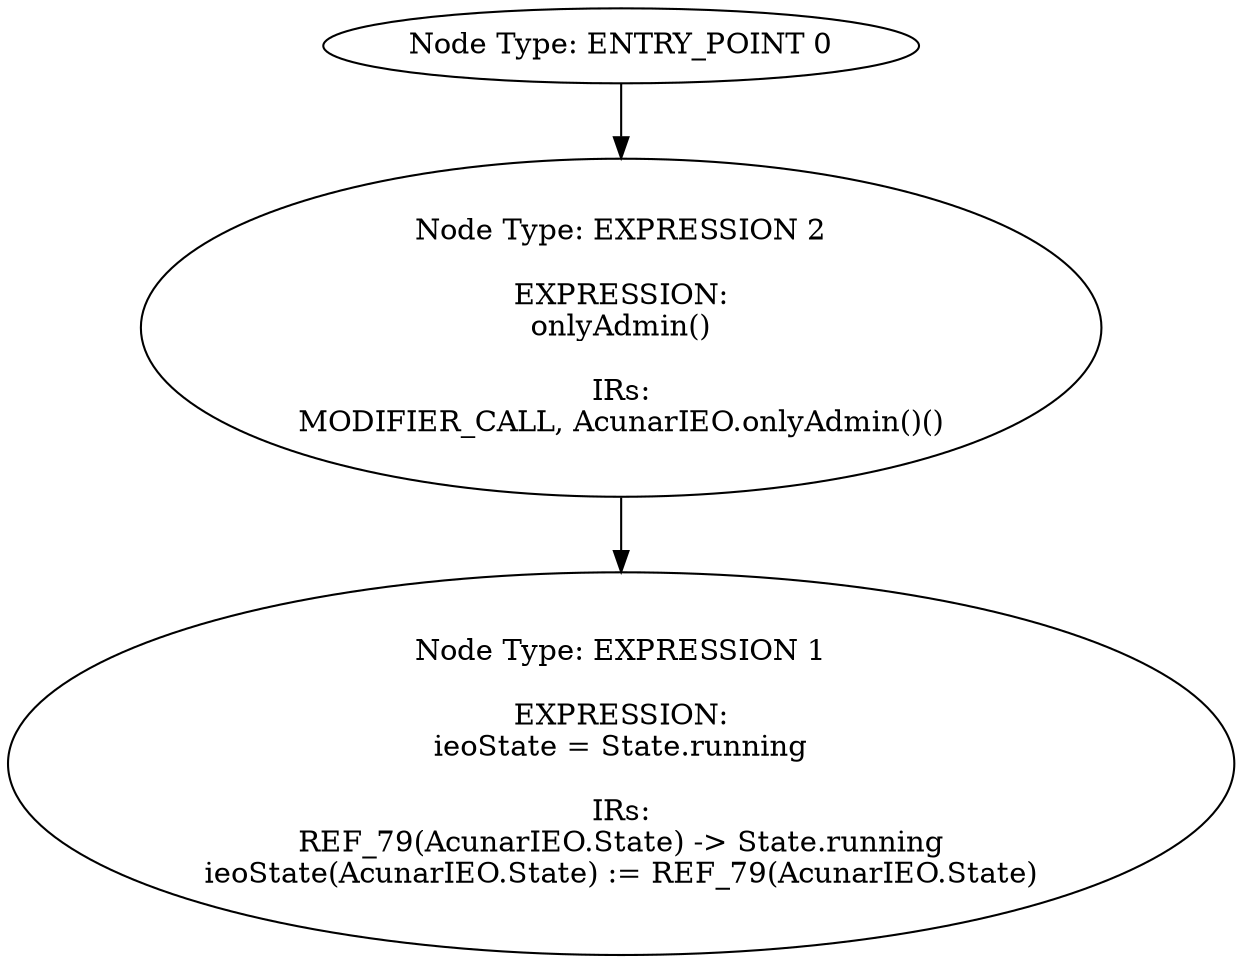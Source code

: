 digraph{
0[label="Node Type: ENTRY_POINT 0
"];
0->2;
1[label="Node Type: EXPRESSION 1

EXPRESSION:
ieoState = State.running

IRs:
REF_79(AcunarIEO.State) -> State.running
ieoState(AcunarIEO.State) := REF_79(AcunarIEO.State)"];
2[label="Node Type: EXPRESSION 2

EXPRESSION:
onlyAdmin()

IRs:
MODIFIER_CALL, AcunarIEO.onlyAdmin()()"];
2->1;
}
